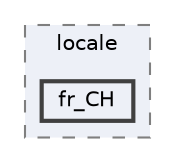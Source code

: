 digraph "C:/Users/LukeMabie/documents/Development/Password_Saver_Using_Django-master/venv/Lib/site-packages/django/conf/locale/fr_CH"
{
 // LATEX_PDF_SIZE
  bgcolor="transparent";
  edge [fontname=Helvetica,fontsize=10,labelfontname=Helvetica,labelfontsize=10];
  node [fontname=Helvetica,fontsize=10,shape=box,height=0.2,width=0.4];
  compound=true
  subgraph clusterdir_6ae4708f427b9ff73e5313b131df1071 {
    graph [ bgcolor="#edf0f7", pencolor="grey50", label="locale", fontname=Helvetica,fontsize=10 style="filled,dashed", URL="dir_6ae4708f427b9ff73e5313b131df1071.html",tooltip=""]
  dir_f62f3d33c216552979f2b1d396e12481 [label="fr_CH", fillcolor="#edf0f7", color="grey25", style="filled,bold", URL="dir_f62f3d33c216552979f2b1d396e12481.html",tooltip=""];
  }
}
